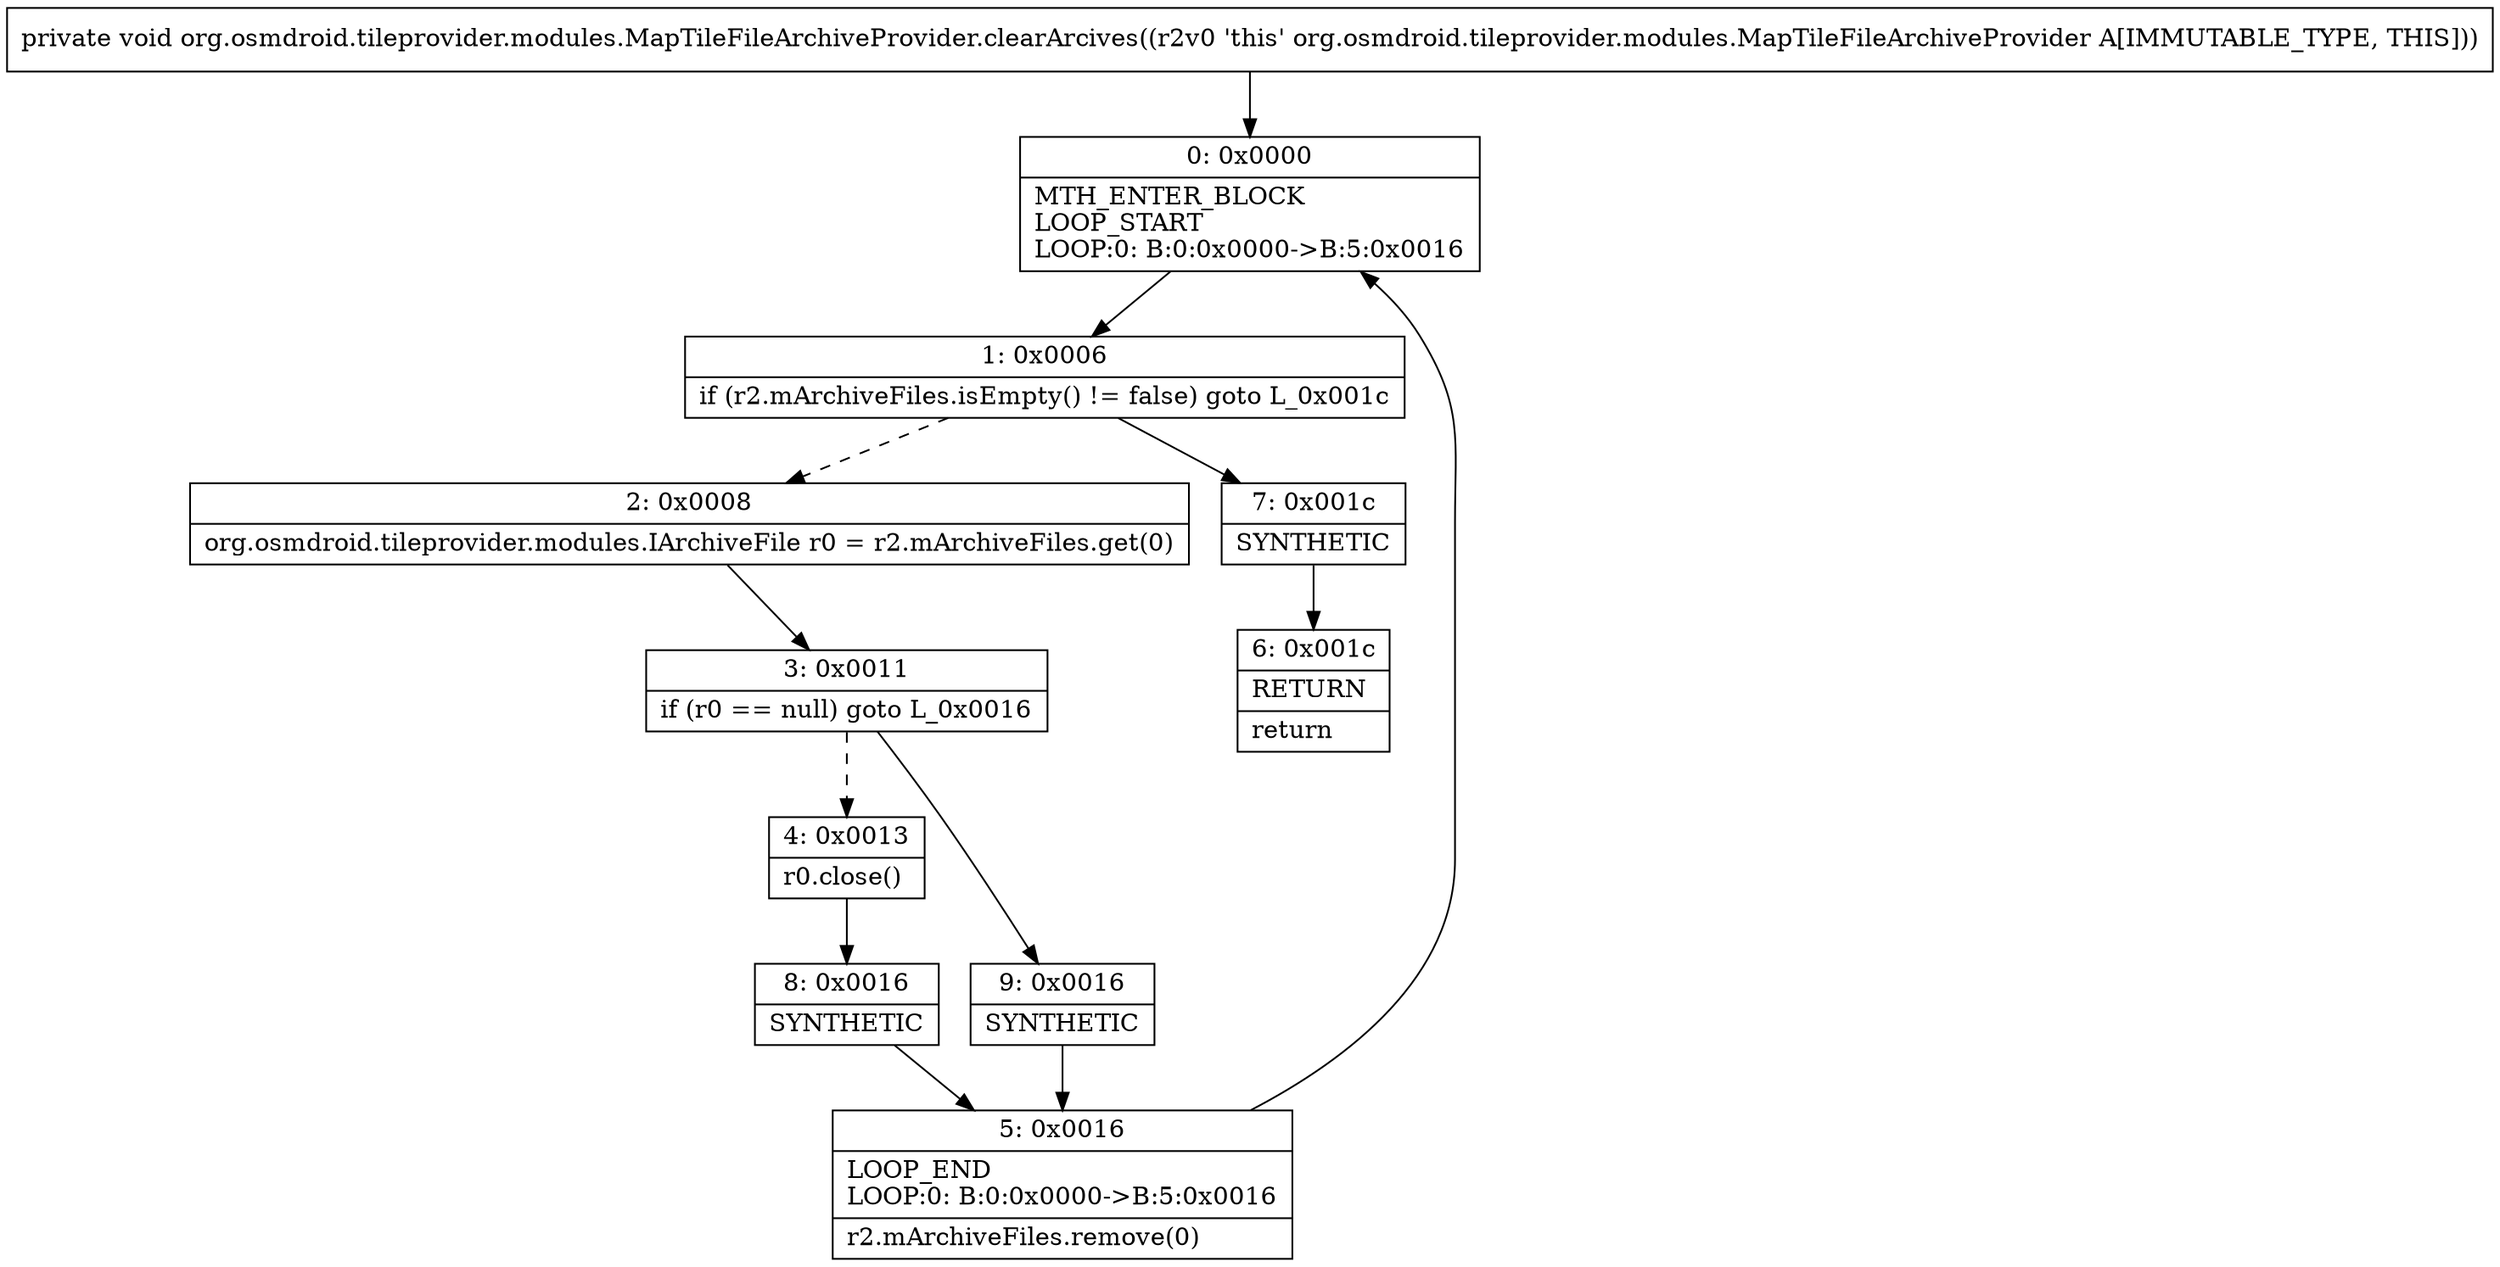digraph "CFG fororg.osmdroid.tileprovider.modules.MapTileFileArchiveProvider.clearArcives()V" {
Node_0 [shape=record,label="{0\:\ 0x0000|MTH_ENTER_BLOCK\lLOOP_START\lLOOP:0: B:0:0x0000\-\>B:5:0x0016\l}"];
Node_1 [shape=record,label="{1\:\ 0x0006|if (r2.mArchiveFiles.isEmpty() != false) goto L_0x001c\l}"];
Node_2 [shape=record,label="{2\:\ 0x0008|org.osmdroid.tileprovider.modules.IArchiveFile r0 = r2.mArchiveFiles.get(0)\l}"];
Node_3 [shape=record,label="{3\:\ 0x0011|if (r0 == null) goto L_0x0016\l}"];
Node_4 [shape=record,label="{4\:\ 0x0013|r0.close()\l}"];
Node_5 [shape=record,label="{5\:\ 0x0016|LOOP_END\lLOOP:0: B:0:0x0000\-\>B:5:0x0016\l|r2.mArchiveFiles.remove(0)\l}"];
Node_6 [shape=record,label="{6\:\ 0x001c|RETURN\l|return\l}"];
Node_7 [shape=record,label="{7\:\ 0x001c|SYNTHETIC\l}"];
Node_8 [shape=record,label="{8\:\ 0x0016|SYNTHETIC\l}"];
Node_9 [shape=record,label="{9\:\ 0x0016|SYNTHETIC\l}"];
MethodNode[shape=record,label="{private void org.osmdroid.tileprovider.modules.MapTileFileArchiveProvider.clearArcives((r2v0 'this' org.osmdroid.tileprovider.modules.MapTileFileArchiveProvider A[IMMUTABLE_TYPE, THIS])) }"];
MethodNode -> Node_0;
Node_0 -> Node_1;
Node_1 -> Node_2[style=dashed];
Node_1 -> Node_7;
Node_2 -> Node_3;
Node_3 -> Node_4[style=dashed];
Node_3 -> Node_9;
Node_4 -> Node_8;
Node_5 -> Node_0;
Node_7 -> Node_6;
Node_8 -> Node_5;
Node_9 -> Node_5;
}

